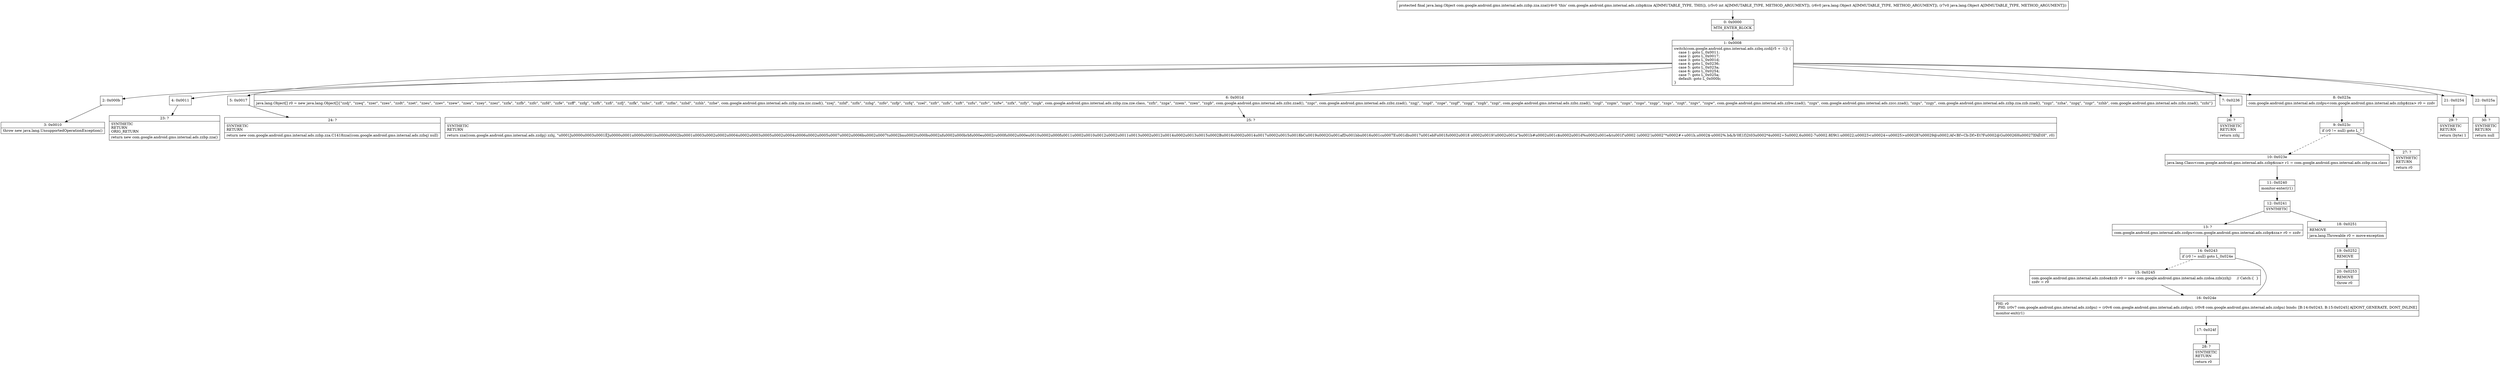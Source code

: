 digraph "CFG forcom.google.android.gms.internal.ads.zzbp.zza.zza(ILjava\/lang\/Object;Ljava\/lang\/Object;)Ljava\/lang\/Object;" {
Node_0 [shape=record,label="{0\:\ 0x0000|MTH_ENTER_BLOCK\l}"];
Node_1 [shape=record,label="{1\:\ 0x0008|switch(com.google.android.gms.internal.ads.zzbq.zzdi[r5 + \-1]) \{\l    case 1: goto L_0x0011;\l    case 2: goto L_0x0017;\l    case 3: goto L_0x001d;\l    case 4: goto L_0x0236;\l    case 5: goto L_0x023a;\l    case 6: goto L_0x0254;\l    case 7: goto L_0x025a;\l    default: goto L_0x000b;\l\}\l}"];
Node_2 [shape=record,label="{2\:\ 0x000b}"];
Node_3 [shape=record,label="{3\:\ 0x0010|throw new java.lang.UnsupportedOperationException()\l}"];
Node_4 [shape=record,label="{4\:\ 0x0011}"];
Node_5 [shape=record,label="{5\:\ 0x0017}"];
Node_6 [shape=record,label="{6\:\ 0x001d|java.lang.Object[] r0 = new java.lang.Object[]\{\"zzdj\", \"zzeq\", \"zzer\", \"zzes\", \"zzdt\", \"zzet\", \"zzeu\", \"zzev\", \"zzew\", \"zzex\", \"zzey\", \"zzez\", \"zzfa\", \"zzfb\", \"zzfc\", \"zzfd\", \"zzfe\", \"zzff\", \"zzfg\", \"zzfh\", \"zzfi\", \"zzfj\", \"zzfk\", \"zzhc\", \"zzfl\", \"zzfm\", \"zzhd\", \"zzhh\", \"zzhe\", com.google.android.gms.internal.ads.zzbp.zza.zzc.zzad(), \"zzej\", \"zzhf\", \"zzfn\", \"zzhg\", \"zzfo\", \"zzfp\", \"zzfq\", \"zzel\", \"zzfr\", \"zzfs\", \"zzft\", \"zzfu\", \"zzfv\", \"zzfw\", \"zzfx\", \"zzfy\", \"zzgk\", com.google.android.gms.internal.ads.zzbp.zza.zze.class, \"zzfz\", \"zzga\", \"zzem\", \"zzen\", \"zzgb\", com.google.android.gms.internal.ads.zzbz.zzad(), \"zzgc\", com.google.android.gms.internal.ads.zzbz.zzad(), \"zzgj\", \"zzgd\", \"zzge\", \"zzgf\", \"zzgg\", \"zzgh\", \"zzgi\", com.google.android.gms.internal.ads.zzbz.zzad(), \"zzgl\", \"zzgm\", \"zzgn\", \"zzgo\", \"zzgp\", \"zzgs\", \"zzgt\", \"zzgv\", \"zzgw\", com.google.android.gms.internal.ads.zzbw.zzad(), \"zzgx\", com.google.android.gms.internal.ads.zzcc.zzad(), \"zzgu\", \"zzgy\", com.google.android.gms.internal.ads.zzbp.zza.zzb.zzad(), \"zzgz\", \"zzha\", \"zzgq\", \"zzgr\", \"zzhb\", com.google.android.gms.internal.ads.zzbz.zzad(), \"zzhi\"\}\l}"];
Node_7 [shape=record,label="{7\:\ 0x0236}"];
Node_8 [shape=record,label="{8\:\ 0x023a|com.google.android.gms.internal.ads.zzdpu\<com.google.android.gms.internal.ads.zzbp$zza\> r0 = zzdv\l}"];
Node_9 [shape=record,label="{9\:\ 0x023c|if (r0 != null) goto L_?\l}"];
Node_10 [shape=record,label="{10\:\ 0x023e|java.lang.Class\<com.google.android.gms.internal.ads.zzbp$zza\> r1 = com.google.android.gms.internal.ads.zzbp.zza.class\l}"];
Node_11 [shape=record,label="{11\:\ 0x0240|monitor\-enter(r1)\l}"];
Node_12 [shape=record,label="{12\:\ 0x0241|SYNTHETIC\l}"];
Node_13 [shape=record,label="{13\:\ ?|com.google.android.gms.internal.ads.zzdpu\<com.google.android.gms.internal.ads.zzbp$zza\> r0 = zzdv\l}"];
Node_14 [shape=record,label="{14\:\ 0x0243|if (r0 != null) goto L_0x024e\l}"];
Node_15 [shape=record,label="{15\:\ 0x0245|com.google.android.gms.internal.ads.zzdoa$zzb r0 = new com.google.android.gms.internal.ads.zzdoa.zzb(zzhj)     \/\/ Catch:\{  \}\lzzdv = r0\l}"];
Node_16 [shape=record,label="{16\:\ 0x024e|PHI: r0 \l  PHI: (r0v7 com.google.android.gms.internal.ads.zzdpu) = (r0v6 com.google.android.gms.internal.ads.zzdpu), (r0v8 com.google.android.gms.internal.ads.zzdpu) binds: [B:14:0x0243, B:15:0x0245] A[DONT_GENERATE, DONT_INLINE]\l|monitor\-exit(r1)\l}"];
Node_17 [shape=record,label="{17\:\ 0x024f}"];
Node_18 [shape=record,label="{18\:\ 0x0251|REMOVE\l|java.lang.Throwable r0 = move\-exception\l}"];
Node_19 [shape=record,label="{19\:\ 0x0252|REMOVE\l}"];
Node_20 [shape=record,label="{20\:\ 0x0253|REMOVE\l|throw r0\l}"];
Node_21 [shape=record,label="{21\:\ 0x0254}"];
Node_22 [shape=record,label="{22\:\ 0x025a}"];
Node_23 [shape=record,label="{23\:\ ?|SYNTHETIC\lRETURN\lORIG_RETURN\l|return new com.google.android.gms.internal.ads.zzbp.zza()\l}"];
Node_24 [shape=record,label="{24\:\ ?|SYNTHETIC\lRETURN\l|return new com.google.android.gms.internal.ads.zzbp.zza.C1418zza((com.google.android.gms.internal.ads.zzbq) null)\l}"];
Node_25 [shape=record,label="{25\:\ ?|SYNTHETIC\lRETURN\l|return zza((com.google.android.gms.internal.ads.zzdpj) zzhj, \"u0001Ju0000u0003u0001ÉJu0000u0001u0000u0001bu0000u0002bu0001u0003u0002u0002u0004u0002u0003u0005u0002u0004u0006u0002u0005u0007u0002u0006bu0002u0007tu0002bnu0002tu000bu0002nfu0002u000brbfu000eu0002ru000fu0002u000eu0010u0002u000fu0011u0002u0010u0012u0002u0011u0013u0002u0012u0014u0002u0013u0015u0002Bu0016u0002u0014u0017u0002u0015u0018bCu0019u0002Gu001afDu001bbu0016u001cu0007Eu001dbu0017u001ebFu001fu0002u0018 u0002u0019!u0002u001a\"bu001b#u0002u001c$u0002u001d%u0002u001e&tu001f'u0002 (u0002!)u0002\"*u0002#+u001b,u0002$\-u0002%.b&\/b'0f(1f)2t03u0002*4u0002+5u0002,6u0002\-7u0002.8f\/9t1:u00022;u00023\<u00024=u00025\>u00028?u00029@u0002;Af\<Bf=Cb:Df\>Et?Fu0002@Gu00026Hu00027IfAÉtH\", r0)\l}"];
Node_26 [shape=record,label="{26\:\ ?|SYNTHETIC\lRETURN\l|return zzhj\l}"];
Node_27 [shape=record,label="{27\:\ ?|SYNTHETIC\lRETURN\l|return r0\l}"];
Node_28 [shape=record,label="{28\:\ ?|SYNTHETIC\lRETURN\l|return r0\l}"];
Node_29 [shape=record,label="{29\:\ ?|SYNTHETIC\lRETURN\l|return (byte) 1\l}"];
Node_30 [shape=record,label="{30\:\ ?|SYNTHETIC\lRETURN\l|return null\l}"];
MethodNode[shape=record,label="{protected final java.lang.Object com.google.android.gms.internal.ads.zzbp.zza.zza((r4v0 'this' com.google.android.gms.internal.ads.zzbp$zza A[IMMUTABLE_TYPE, THIS]), (r5v0 int A[IMMUTABLE_TYPE, METHOD_ARGUMENT]), (r6v0 java.lang.Object A[IMMUTABLE_TYPE, METHOD_ARGUMENT]), (r7v0 java.lang.Object A[IMMUTABLE_TYPE, METHOD_ARGUMENT])) }"];
MethodNode -> Node_0;
Node_0 -> Node_1;
Node_1 -> Node_2;
Node_1 -> Node_4;
Node_1 -> Node_5;
Node_1 -> Node_6;
Node_1 -> Node_7;
Node_1 -> Node_8;
Node_1 -> Node_21;
Node_1 -> Node_22;
Node_2 -> Node_3;
Node_4 -> Node_23;
Node_5 -> Node_24;
Node_6 -> Node_25;
Node_7 -> Node_26;
Node_8 -> Node_9;
Node_9 -> Node_10[style=dashed];
Node_9 -> Node_27;
Node_10 -> Node_11;
Node_11 -> Node_12;
Node_12 -> Node_13;
Node_12 -> Node_18;
Node_13 -> Node_14;
Node_14 -> Node_15[style=dashed];
Node_14 -> Node_16;
Node_15 -> Node_16;
Node_16 -> Node_17;
Node_17 -> Node_28;
Node_18 -> Node_19;
Node_19 -> Node_20;
Node_21 -> Node_29;
Node_22 -> Node_30;
}

